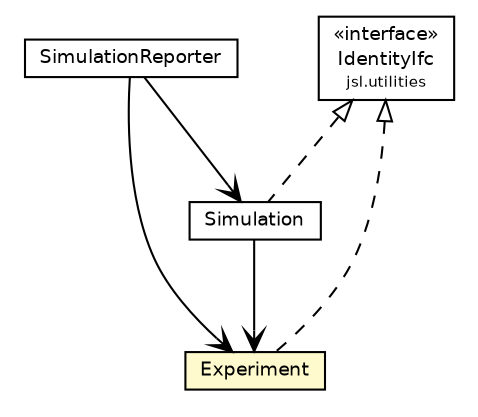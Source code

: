 #!/usr/local/bin/dot
#
# Class diagram 
# Generated by UMLGraph version 5.4 (http://www.umlgraph.org/)
#

digraph G {
	edge [fontname="Helvetica",fontsize=10,labelfontname="Helvetica",labelfontsize=10];
	node [fontname="Helvetica",fontsize=10,shape=plaintext];
	nodesep=0.25;
	ranksep=0.5;
	// jsl.modeling.SimulationReporter
	c85490 [label=<<table title="jsl.modeling.SimulationReporter" border="0" cellborder="1" cellspacing="0" cellpadding="2" port="p" href="./SimulationReporter.html">
		<tr><td><table border="0" cellspacing="0" cellpadding="1">
<tr><td align="center" balign="center"> SimulationReporter </td></tr>
		</table></td></tr>
		</table>>, URL="./SimulationReporter.html", fontname="Helvetica", fontcolor="black", fontsize=9.0];
	// jsl.modeling.Simulation
	c85491 [label=<<table title="jsl.modeling.Simulation" border="0" cellborder="1" cellspacing="0" cellpadding="2" port="p" href="./Simulation.html">
		<tr><td><table border="0" cellspacing="0" cellpadding="1">
<tr><td align="center" balign="center"> Simulation </td></tr>
		</table></td></tr>
		</table>>, URL="./Simulation.html", fontname="Helvetica", fontcolor="black", fontsize=9.0];
	// jsl.modeling.Experiment
	c85510 [label=<<table title="jsl.modeling.Experiment" border="0" cellborder="1" cellspacing="0" cellpadding="2" port="p" bgcolor="lemonChiffon" href="./Experiment.html">
		<tr><td><table border="0" cellspacing="0" cellpadding="1">
<tr><td align="center" balign="center"> Experiment </td></tr>
		</table></td></tr>
		</table>>, URL="./Experiment.html", fontname="Helvetica", fontcolor="black", fontsize=9.0];
	// jsl.utilities.IdentityIfc
	c85804 [label=<<table title="jsl.utilities.IdentityIfc" border="0" cellborder="1" cellspacing="0" cellpadding="2" port="p" href="../utilities/IdentityIfc.html">
		<tr><td><table border="0" cellspacing="0" cellpadding="1">
<tr><td align="center" balign="center"> &#171;interface&#187; </td></tr>
<tr><td align="center" balign="center"> IdentityIfc </td></tr>
<tr><td align="center" balign="center"><font point-size="7.0"> jsl.utilities </font></td></tr>
		</table></td></tr>
		</table>>, URL="../utilities/IdentityIfc.html", fontname="Helvetica", fontcolor="black", fontsize=9.0];
	//jsl.modeling.Simulation implements jsl.utilities.IdentityIfc
	c85804:p -> c85491:p [dir=back,arrowtail=empty,style=dashed];
	//jsl.modeling.Experiment implements jsl.utilities.IdentityIfc
	c85804:p -> c85510:p [dir=back,arrowtail=empty,style=dashed];
	// jsl.modeling.SimulationReporter NAVASSOC jsl.modeling.Simulation
	c85490:p -> c85491:p [taillabel="", label="", headlabel="", fontname="Helvetica", fontcolor="black", fontsize=10.0, color="black", arrowhead=open];
	// jsl.modeling.SimulationReporter NAVASSOC jsl.modeling.Experiment
	c85490:p -> c85510:p [taillabel="", label="", headlabel="", fontname="Helvetica", fontcolor="black", fontsize=10.0, color="black", arrowhead=open];
	// jsl.modeling.Simulation NAVASSOC jsl.modeling.Experiment
	c85491:p -> c85510:p [taillabel="", label="", headlabel="", fontname="Helvetica", fontcolor="black", fontsize=10.0, color="black", arrowhead=open];
}

